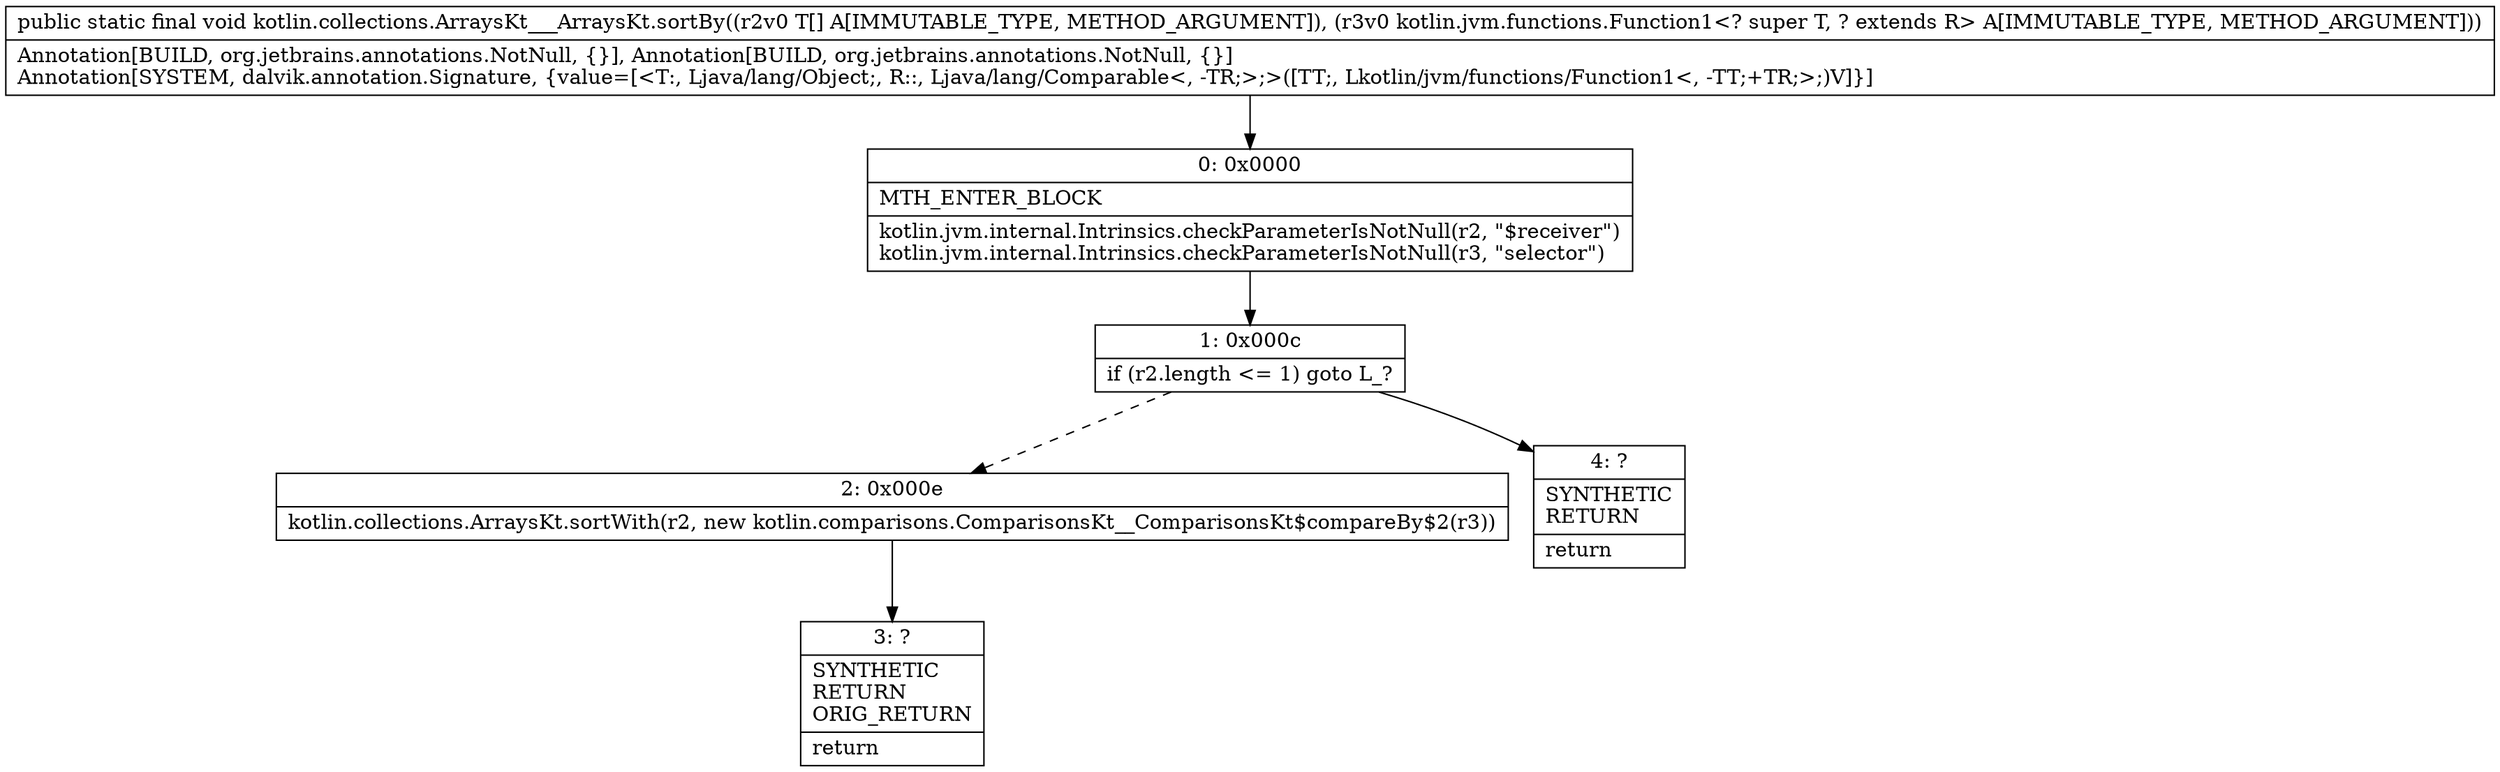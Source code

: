 digraph "CFG forkotlin.collections.ArraysKt___ArraysKt.sortBy([Ljava\/lang\/Object;Lkotlin\/jvm\/functions\/Function1;)V" {
Node_0 [shape=record,label="{0\:\ 0x0000|MTH_ENTER_BLOCK\l|kotlin.jvm.internal.Intrinsics.checkParameterIsNotNull(r2, \"$receiver\")\lkotlin.jvm.internal.Intrinsics.checkParameterIsNotNull(r3, \"selector\")\l}"];
Node_1 [shape=record,label="{1\:\ 0x000c|if (r2.length \<= 1) goto L_?\l}"];
Node_2 [shape=record,label="{2\:\ 0x000e|kotlin.collections.ArraysKt.sortWith(r2, new kotlin.comparisons.ComparisonsKt__ComparisonsKt$compareBy$2(r3))\l}"];
Node_3 [shape=record,label="{3\:\ ?|SYNTHETIC\lRETURN\lORIG_RETURN\l|return\l}"];
Node_4 [shape=record,label="{4\:\ ?|SYNTHETIC\lRETURN\l|return\l}"];
MethodNode[shape=record,label="{public static final void kotlin.collections.ArraysKt___ArraysKt.sortBy((r2v0 T[] A[IMMUTABLE_TYPE, METHOD_ARGUMENT]), (r3v0 kotlin.jvm.functions.Function1\<? super T, ? extends R\> A[IMMUTABLE_TYPE, METHOD_ARGUMENT]))  | Annotation[BUILD, org.jetbrains.annotations.NotNull, \{\}], Annotation[BUILD, org.jetbrains.annotations.NotNull, \{\}]\lAnnotation[SYSTEM, dalvik.annotation.Signature, \{value=[\<T:, Ljava\/lang\/Object;, R::, Ljava\/lang\/Comparable\<, \-TR;\>;\>([TT;, Lkotlin\/jvm\/functions\/Function1\<, \-TT;+TR;\>;)V]\}]\l}"];
MethodNode -> Node_0;
Node_0 -> Node_1;
Node_1 -> Node_2[style=dashed];
Node_1 -> Node_4;
Node_2 -> Node_3;
}

